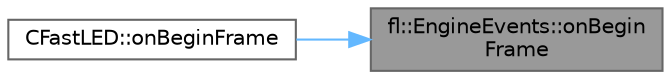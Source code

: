 digraph "fl::EngineEvents::onBeginFrame"
{
 // INTERACTIVE_SVG=YES
 // LATEX_PDF_SIZE
  bgcolor="transparent";
  edge [fontname=Helvetica,fontsize=10,labelfontname=Helvetica,labelfontsize=10];
  node [fontname=Helvetica,fontsize=10,shape=box,height=0.2,width=0.4];
  rankdir="RL";
  Node1 [id="Node000001",label="fl::EngineEvents::onBegin\lFrame",height=0.2,width=0.4,color="gray40", fillcolor="grey60", style="filled", fontcolor="black",tooltip=" "];
  Node1 -> Node2 [id="edge1_Node000001_Node000002",dir="back",color="steelblue1",style="solid",tooltip=" "];
  Node2 [id="Node000002",label="CFastLED::onBeginFrame",height=0.2,width=0.4,color="grey40", fillcolor="white", style="filled",URL="$dd/dbb/class_c_fast_l_e_d_a47f2109e10010a77ba7a6db479d6b698.html#a47f2109e10010a77ba7a6db479d6b698",tooltip="Manually trigger the begin frame event."];
}
